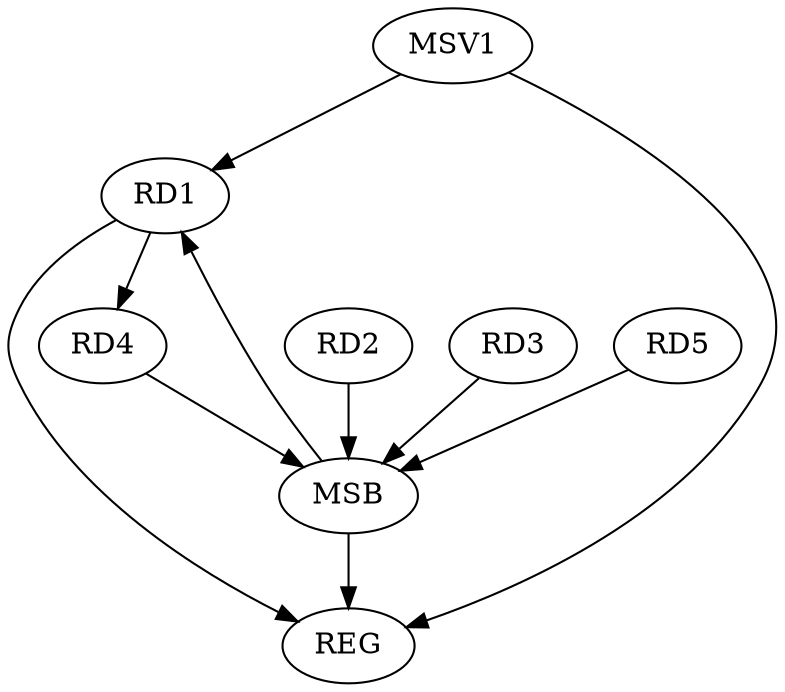 strict digraph G {
  RD1 [ label="RD1" ];
  RD2 [ label="RD2" ];
  RD3 [ label="RD3" ];
  RD4 [ label="RD4" ];
  RD5 [ label="RD5" ];
  REG [ label="REG" ];
  MSB [ label="MSB" ];
  MSV1 [ label="MSV1" ];
  RD1 -> RD4;
  RD2 -> MSB;
  MSB -> RD1;
  MSB -> REG;
  RD3 -> MSB;
  RD4 -> MSB;
  RD5 -> MSB;
  RD1 -> REG;
  MSV1 -> RD1;
  MSV1 -> REG;
}
